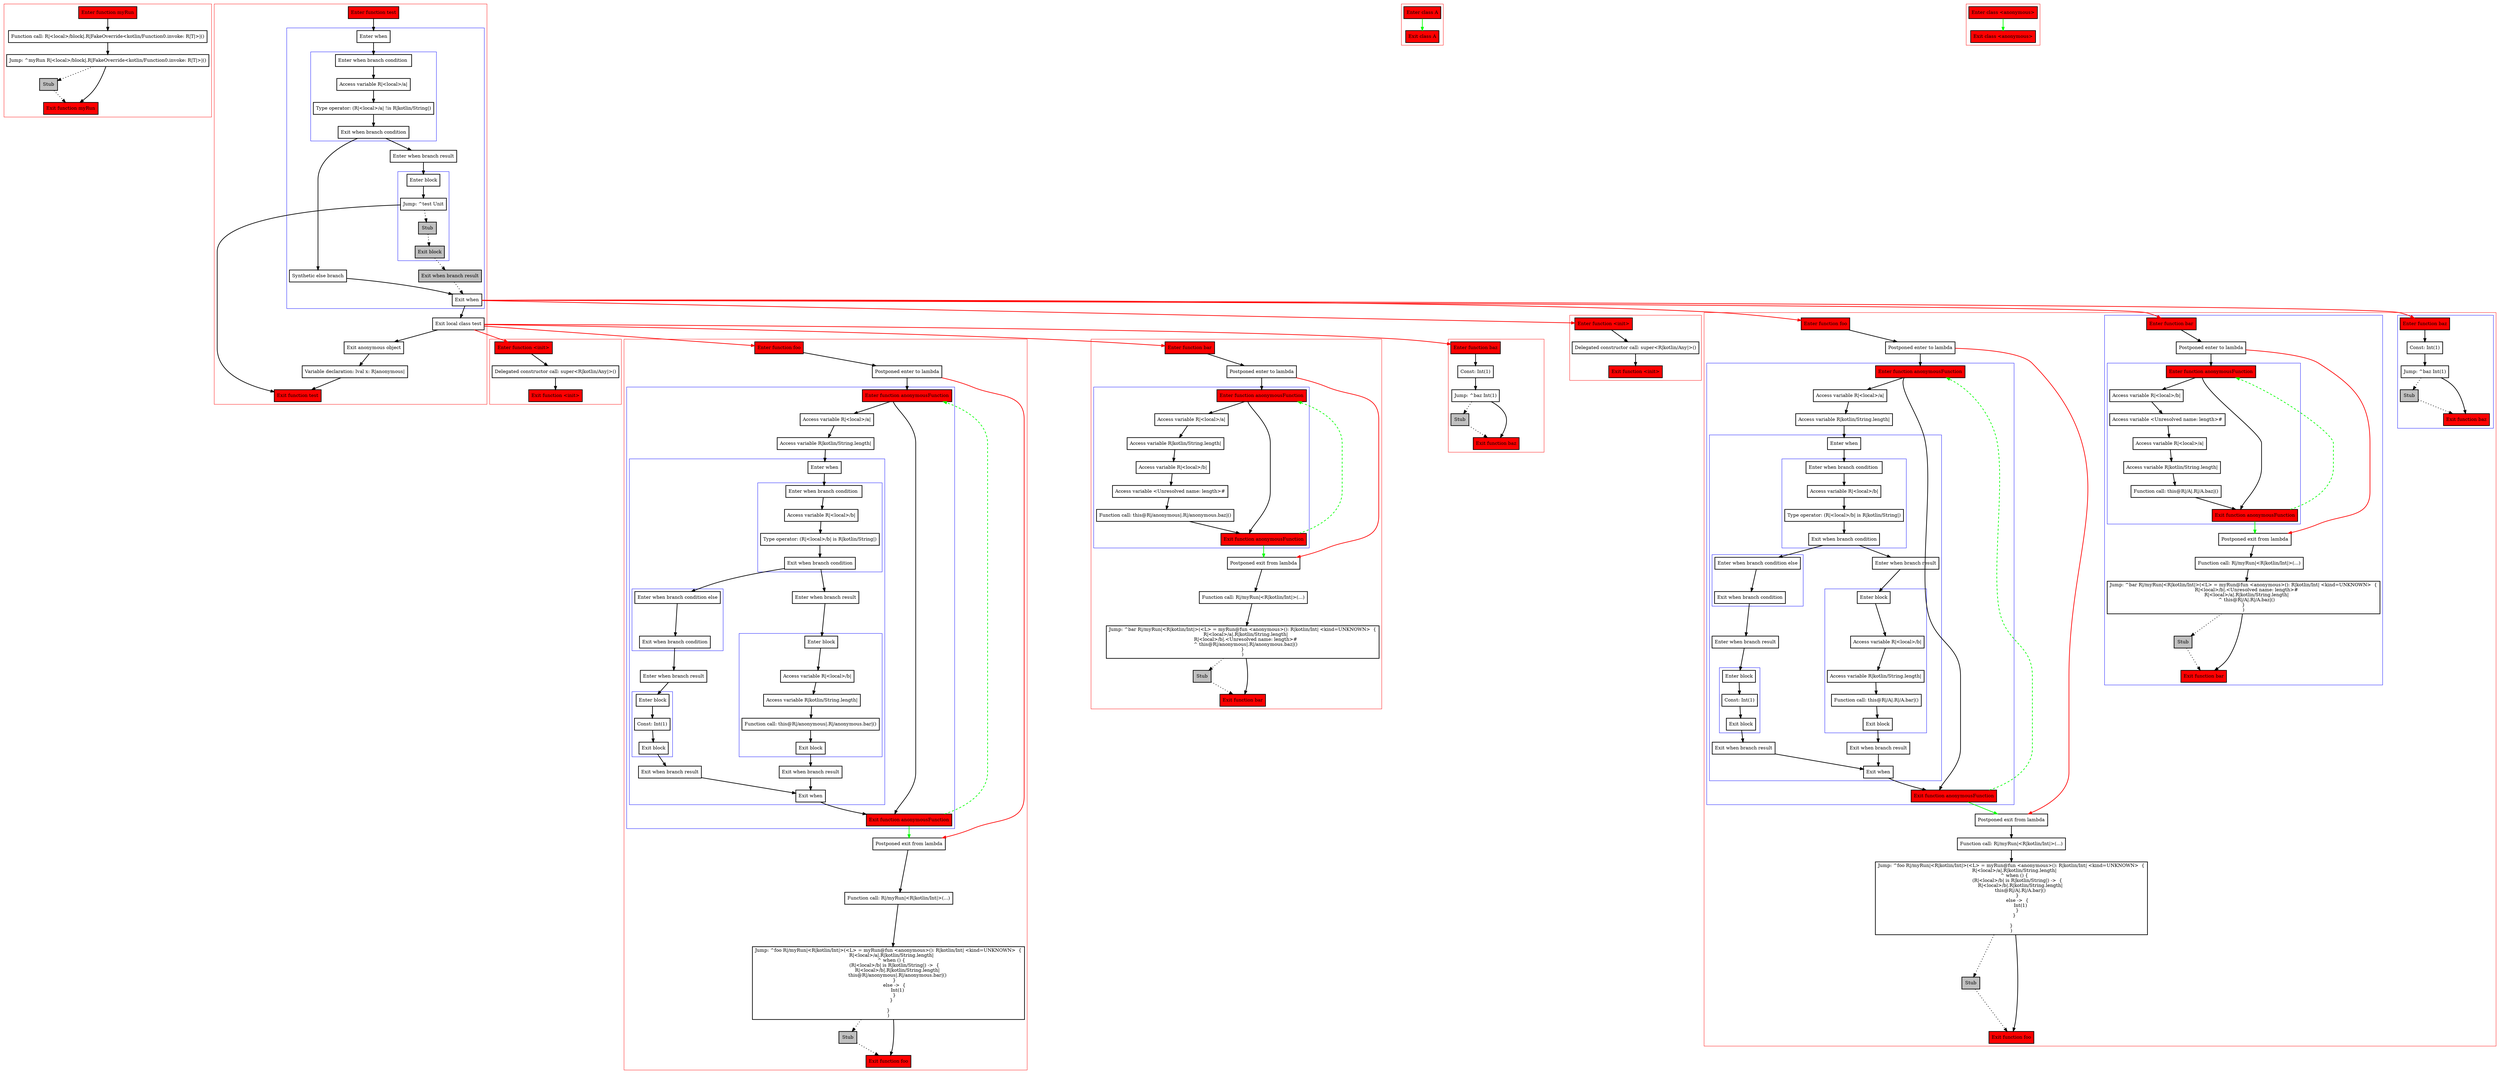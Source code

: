 digraph localClassesWithImplicit_kt {
    graph [nodesep=3]
    node [shape=box penwidth=2]
    edge [penwidth=2]

    subgraph cluster_0 {
        color=red
        0 [label="Enter function myRun" style="filled" fillcolor=red];
        2 [label="Function call: R|<local>/block|.R|FakeOverride<kotlin/Function0.invoke: R|T|>|()"];
        3 [label="Jump: ^myRun R|<local>/block|.R|FakeOverride<kotlin/Function0.invoke: R|T|>|()"];
        4 [label="Stub" style="filled" fillcolor=gray];
        1 [label="Exit function myRun" style="filled" fillcolor=red];
    }
    0 -> {2};
    2 -> {3};
    3 -> {1};
    3 -> {4} [style=dotted];
    4 -> {1} [style=dotted];

    subgraph cluster_1 {
        color=red
        5 [label="Enter function test" style="filled" fillcolor=red];
        subgraph cluster_2 {
            color=blue
            7 [label="Enter when"];
            subgraph cluster_3 {
                color=blue
                9 [label="Enter when branch condition "];
                10 [label="Access variable R|<local>/a|"];
                11 [label="Type operator: (R|<local>/a| !is R|kotlin/String|)"];
                12 [label="Exit when branch condition"];
            }
            19 [label="Synthetic else branch"];
            13 [label="Enter when branch result"];
            subgraph cluster_4 {
                color=blue
                14 [label="Enter block"];
                15 [label="Jump: ^test Unit"];
                16 [label="Stub" style="filled" fillcolor=gray];
                17 [label="Exit block" style="filled" fillcolor=gray];
            }
            18 [label="Exit when branch result" style="filled" fillcolor=gray];
            8 [label="Exit when"];
        }
        20 [label="Exit local class test"];
        21 [label="Exit anonymous object"];
        22 [label="Variable declaration: lval x: R|anonymous|"];
        6 [label="Exit function test" style="filled" fillcolor=red];
    }
    5 -> {7};
    7 -> {9};
    8 -> {20};
    8 -> {23 26 57 71} [color=red];
    9 -> {10};
    10 -> {11};
    11 -> {12};
    12 -> {13 19};
    13 -> {14};
    14 -> {15};
    15 -> {6};
    15 -> {16} [style=dotted];
    16 -> {17} [style=dotted];
    17 -> {18} [style=dotted];
    18 -> {8} [style=dotted];
    19 -> {8};
    20 -> {21};
    20 -> {78 81 112 126} [color=red];
    21 -> {22};
    22 -> {6};

    subgraph cluster_5 {
        color=red
        23 [label="Enter function <init>" style="filled" fillcolor=red];
        25 [label="Delegated constructor call: super<R|kotlin/Any|>()"];
        24 [label="Exit function <init>" style="filled" fillcolor=red];
    }
    23 -> {25};
    25 -> {24};

    subgraph cluster_6 {
        color=red
        26 [label="Enter function foo" style="filled" fillcolor=red];
        subgraph cluster_7 {
            color=blue
            71 [label="Enter function baz" style="filled" fillcolor=red];
            73 [label="Const: Int(1)"];
            74 [label="Jump: ^baz Int(1)"];
            75 [label="Stub" style="filled" fillcolor=gray];
            72 [label="Exit function baz" style="filled" fillcolor=red];
        }
        subgraph cluster_8 {
            color=blue
            57 [label="Enter function bar" style="filled" fillcolor=red];
            59 [label="Postponed enter to lambda"];
            subgraph cluster_9 {
                color=blue
                64 [label="Enter function anonymousFunction" style="filled" fillcolor=red];
                66 [label="Access variable R|<local>/b|"];
                67 [label="Access variable <Unresolved name: length>#"];
                68 [label="Access variable R|<local>/a|"];
                69 [label="Access variable R|kotlin/String.length|"];
                70 [label="Function call: this@R|/A|.R|/A.baz|()"];
                65 [label="Exit function anonymousFunction" style="filled" fillcolor=red];
            }
            60 [label="Postponed exit from lambda"];
            61 [label="Function call: R|/myRun|<R|kotlin/Int|>(...)"];
            62 [label="Jump: ^bar R|/myRun|<R|kotlin/Int|>(<L> = myRun@fun <anonymous>(): R|kotlin/Int| <kind=UNKNOWN>  {
    R|<local>/b|.<Unresolved name: length>#
    R|<local>/a|.R|kotlin/String.length|
    ^ this@R|/A|.R|/A.baz|()
}
)"];
            63 [label="Stub" style="filled" fillcolor=gray];
            58 [label="Exit function bar" style="filled" fillcolor=red];
        }
        28 [label="Postponed enter to lambda"];
        subgraph cluster_10 {
            color=blue
            33 [label="Enter function anonymousFunction" style="filled" fillcolor=red];
            35 [label="Access variable R|<local>/a|"];
            36 [label="Access variable R|kotlin/String.length|"];
            subgraph cluster_11 {
                color=blue
                37 [label="Enter when"];
                subgraph cluster_12 {
                    color=blue
                    39 [label="Enter when branch condition "];
                    40 [label="Access variable R|<local>/b|"];
                    41 [label="Type operator: (R|<local>/b| is R|kotlin/String|)"];
                    42 [label="Exit when branch condition"];
                }
                subgraph cluster_13 {
                    color=blue
                    50 [label="Enter when branch condition else"];
                    51 [label="Exit when branch condition"];
                }
                52 [label="Enter when branch result"];
                subgraph cluster_14 {
                    color=blue
                    53 [label="Enter block"];
                    54 [label="Const: Int(1)"];
                    55 [label="Exit block"];
                }
                56 [label="Exit when branch result"];
                43 [label="Enter when branch result"];
                subgraph cluster_15 {
                    color=blue
                    44 [label="Enter block"];
                    45 [label="Access variable R|<local>/b|"];
                    46 [label="Access variable R|kotlin/String.length|"];
                    47 [label="Function call: this@R|/A|.R|/A.bar|()"];
                    48 [label="Exit block"];
                }
                49 [label="Exit when branch result"];
                38 [label="Exit when"];
            }
            34 [label="Exit function anonymousFunction" style="filled" fillcolor=red];
        }
        29 [label="Postponed exit from lambda"];
        30 [label="Function call: R|/myRun|<R|kotlin/Int|>(...)"];
        31 [label="Jump: ^foo R|/myRun|<R|kotlin/Int|>(<L> = myRun@fun <anonymous>(): R|kotlin/Int| <kind=UNKNOWN>  {
    R|<local>/a|.R|kotlin/String.length|
    ^ when () {
        (R|<local>/b| is R|kotlin/String|) ->  {
            R|<local>/b|.R|kotlin/String.length|
            this@R|/A|.R|/A.bar|()
        }
        else ->  {
            Int(1)
        }
    }

}
)"];
        32 [label="Stub" style="filled" fillcolor=gray];
        27 [label="Exit function foo" style="filled" fillcolor=red];
    }
    26 -> {28};
    28 -> {33};
    28 -> {29} [color=red];
    29 -> {30};
    30 -> {31};
    31 -> {27};
    31 -> {32} [style=dotted];
    32 -> {27} [style=dotted];
    33 -> {34 35};
    34 -> {29} [color=green];
    34 -> {33} [color=green style=dashed];
    35 -> {36};
    36 -> {37};
    37 -> {39};
    38 -> {34};
    39 -> {40};
    40 -> {41};
    41 -> {42};
    42 -> {43 50};
    43 -> {44};
    44 -> {45};
    45 -> {46};
    46 -> {47};
    47 -> {48};
    48 -> {49};
    49 -> {38};
    50 -> {51};
    51 -> {52};
    52 -> {53};
    53 -> {54};
    54 -> {55};
    55 -> {56};
    56 -> {38};
    57 -> {59};
    59 -> {64};
    59 -> {60} [color=red];
    60 -> {61};
    61 -> {62};
    62 -> {58};
    62 -> {63} [style=dotted];
    63 -> {58} [style=dotted];
    64 -> {65 66};
    65 -> {60} [color=green];
    65 -> {64} [color=green style=dashed];
    66 -> {67};
    67 -> {68};
    68 -> {69};
    69 -> {70};
    70 -> {65};
    71 -> {73};
    73 -> {74};
    74 -> {72};
    74 -> {75} [style=dotted];
    75 -> {72} [style=dotted];

    subgraph cluster_16 {
        color=red
        76 [label="Enter class A" style="filled" fillcolor=red];
        77 [label="Exit class A" style="filled" fillcolor=red];
    }
    76 -> {77} [color=green];

    subgraph cluster_17 {
        color=red
        78 [label="Enter function <init>" style="filled" fillcolor=red];
        80 [label="Delegated constructor call: super<R|kotlin/Any|>()"];
        79 [label="Exit function <init>" style="filled" fillcolor=red];
    }
    78 -> {80};
    80 -> {79};

    subgraph cluster_18 {
        color=red
        81 [label="Enter function foo" style="filled" fillcolor=red];
        83 [label="Postponed enter to lambda"];
        subgraph cluster_19 {
            color=blue
            88 [label="Enter function anonymousFunction" style="filled" fillcolor=red];
            90 [label="Access variable R|<local>/a|"];
            91 [label="Access variable R|kotlin/String.length|"];
            subgraph cluster_20 {
                color=blue
                92 [label="Enter when"];
                subgraph cluster_21 {
                    color=blue
                    94 [label="Enter when branch condition "];
                    95 [label="Access variable R|<local>/b|"];
                    96 [label="Type operator: (R|<local>/b| is R|kotlin/String|)"];
                    97 [label="Exit when branch condition"];
                }
                subgraph cluster_22 {
                    color=blue
                    105 [label="Enter when branch condition else"];
                    106 [label="Exit when branch condition"];
                }
                107 [label="Enter when branch result"];
                subgraph cluster_23 {
                    color=blue
                    108 [label="Enter block"];
                    109 [label="Const: Int(1)"];
                    110 [label="Exit block"];
                }
                111 [label="Exit when branch result"];
                98 [label="Enter when branch result"];
                subgraph cluster_24 {
                    color=blue
                    99 [label="Enter block"];
                    100 [label="Access variable R|<local>/b|"];
                    101 [label="Access variable R|kotlin/String.length|"];
                    102 [label="Function call: this@R|/anonymous|.R|/anonymous.bar|()"];
                    103 [label="Exit block"];
                }
                104 [label="Exit when branch result"];
                93 [label="Exit when"];
            }
            89 [label="Exit function anonymousFunction" style="filled" fillcolor=red];
        }
        84 [label="Postponed exit from lambda"];
        85 [label="Function call: R|/myRun|<R|kotlin/Int|>(...)"];
        86 [label="Jump: ^foo R|/myRun|<R|kotlin/Int|>(<L> = myRun@fun <anonymous>(): R|kotlin/Int| <kind=UNKNOWN>  {
    R|<local>/a|.R|kotlin/String.length|
    ^ when () {
        (R|<local>/b| is R|kotlin/String|) ->  {
            R|<local>/b|.R|kotlin/String.length|
            this@R|/anonymous|.R|/anonymous.bar|()
        }
        else ->  {
            Int(1)
        }
    }

}
)"];
        87 [label="Stub" style="filled" fillcolor=gray];
        82 [label="Exit function foo" style="filled" fillcolor=red];
    }
    81 -> {83};
    83 -> {88};
    83 -> {84} [color=red];
    84 -> {85};
    85 -> {86};
    86 -> {82};
    86 -> {87} [style=dotted];
    87 -> {82} [style=dotted];
    88 -> {89 90};
    89 -> {84} [color=green];
    89 -> {88} [color=green style=dashed];
    90 -> {91};
    91 -> {92};
    92 -> {94};
    93 -> {89};
    94 -> {95};
    95 -> {96};
    96 -> {97};
    97 -> {98 105};
    98 -> {99};
    99 -> {100};
    100 -> {101};
    101 -> {102};
    102 -> {103};
    103 -> {104};
    104 -> {93};
    105 -> {106};
    106 -> {107};
    107 -> {108};
    108 -> {109};
    109 -> {110};
    110 -> {111};
    111 -> {93};

    subgraph cluster_25 {
        color=red
        112 [label="Enter function bar" style="filled" fillcolor=red];
        114 [label="Postponed enter to lambda"];
        subgraph cluster_26 {
            color=blue
            119 [label="Enter function anonymousFunction" style="filled" fillcolor=red];
            121 [label="Access variable R|<local>/a|"];
            122 [label="Access variable R|kotlin/String.length|"];
            123 [label="Access variable R|<local>/b|"];
            124 [label="Access variable <Unresolved name: length>#"];
            125 [label="Function call: this@R|/anonymous|.R|/anonymous.baz|()"];
            120 [label="Exit function anonymousFunction" style="filled" fillcolor=red];
        }
        115 [label="Postponed exit from lambda"];
        116 [label="Function call: R|/myRun|<R|kotlin/Int|>(...)"];
        117 [label="Jump: ^bar R|/myRun|<R|kotlin/Int|>(<L> = myRun@fun <anonymous>(): R|kotlin/Int| <kind=UNKNOWN>  {
    R|<local>/a|.R|kotlin/String.length|
    R|<local>/b|.<Unresolved name: length>#
    ^ this@R|/anonymous|.R|/anonymous.baz|()
}
)"];
        118 [label="Stub" style="filled" fillcolor=gray];
        113 [label="Exit function bar" style="filled" fillcolor=red];
    }
    112 -> {114};
    114 -> {119};
    114 -> {115} [color=red];
    115 -> {116};
    116 -> {117};
    117 -> {113};
    117 -> {118} [style=dotted];
    118 -> {113} [style=dotted];
    119 -> {120 121};
    120 -> {115} [color=green];
    120 -> {119} [color=green style=dashed];
    121 -> {122};
    122 -> {123};
    123 -> {124};
    124 -> {125};
    125 -> {120};

    subgraph cluster_27 {
        color=red
        126 [label="Enter function baz" style="filled" fillcolor=red];
        128 [label="Const: Int(1)"];
        129 [label="Jump: ^baz Int(1)"];
        130 [label="Stub" style="filled" fillcolor=gray];
        127 [label="Exit function baz" style="filled" fillcolor=red];
    }
    126 -> {128};
    128 -> {129};
    129 -> {127};
    129 -> {130} [style=dotted];
    130 -> {127} [style=dotted];

    subgraph cluster_28 {
        color=red
        131 [label="Enter class <anonymous>" style="filled" fillcolor=red];
        132 [label="Exit class <anonymous>" style="filled" fillcolor=red];
    }
    131 -> {132} [color=green];

}
